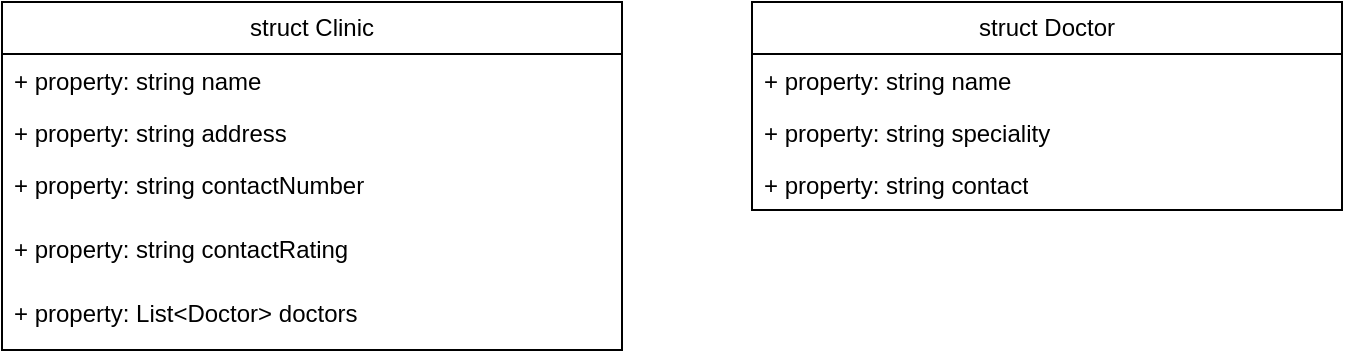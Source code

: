 <mxfile version="21.3.0" type="github">
  <diagram name="Page-1" id="ux112E8dA0GbW55-Ax_-">
    <mxGraphModel dx="1114" dy="612" grid="1" gridSize="10" guides="1" tooltips="1" connect="1" arrows="1" fold="1" page="1" pageScale="1" pageWidth="850" pageHeight="1100" math="0" shadow="0">
      <root>
        <mxCell id="0" />
        <mxCell id="1" parent="0" />
        <mxCell id="bfpxYdFYlCMB-koJXYH1-1" value="struct Clinic" style="swimlane;fontStyle=0;childLayout=stackLayout;horizontal=1;startSize=26;fillColor=none;horizontalStack=0;resizeParent=1;resizeParentMax=0;resizeLast=0;collapsible=1;marginBottom=0;whiteSpace=wrap;html=1;" vertex="1" parent="1">
          <mxGeometry x="50" y="120" width="310" height="174" as="geometry" />
        </mxCell>
        <mxCell id="bfpxYdFYlCMB-koJXYH1-2" value="+ property: string name" style="text;strokeColor=none;fillColor=none;align=left;verticalAlign=top;spacingLeft=4;spacingRight=4;overflow=hidden;rotatable=0;points=[[0,0.5],[1,0.5]];portConstraint=eastwest;whiteSpace=wrap;html=1;" vertex="1" parent="bfpxYdFYlCMB-koJXYH1-1">
          <mxGeometry y="26" width="310" height="26" as="geometry" />
        </mxCell>
        <mxCell id="bfpxYdFYlCMB-koJXYH1-3" value="+ property: string address" style="text;strokeColor=none;fillColor=none;align=left;verticalAlign=top;spacingLeft=4;spacingRight=4;overflow=hidden;rotatable=0;points=[[0,0.5],[1,0.5]];portConstraint=eastwest;whiteSpace=wrap;html=1;" vertex="1" parent="bfpxYdFYlCMB-koJXYH1-1">
          <mxGeometry y="52" width="310" height="26" as="geometry" />
        </mxCell>
        <mxCell id="bfpxYdFYlCMB-koJXYH1-5" value="+ property: string contactNumber" style="text;strokeColor=none;fillColor=none;align=left;verticalAlign=top;spacingLeft=4;spacingRight=4;overflow=hidden;rotatable=0;points=[[0,0.5],[1,0.5]];portConstraint=eastwest;whiteSpace=wrap;html=1;" vertex="1" parent="bfpxYdFYlCMB-koJXYH1-1">
          <mxGeometry y="78" width="310" height="32" as="geometry" />
        </mxCell>
        <mxCell id="bfpxYdFYlCMB-koJXYH1-6" value="+ property: string contactRating" style="text;strokeColor=none;fillColor=none;align=left;verticalAlign=top;spacingLeft=4;spacingRight=4;overflow=hidden;rotatable=0;points=[[0,0.5],[1,0.5]];portConstraint=eastwest;whiteSpace=wrap;html=1;" vertex="1" parent="bfpxYdFYlCMB-koJXYH1-1">
          <mxGeometry y="110" width="310" height="32" as="geometry" />
        </mxCell>
        <mxCell id="bfpxYdFYlCMB-koJXYH1-4" value="+ property: List&amp;lt;Doctor&amp;gt; doctors" style="text;strokeColor=none;fillColor=none;align=left;verticalAlign=top;spacingLeft=4;spacingRight=4;overflow=hidden;rotatable=0;points=[[0,0.5],[1,0.5]];portConstraint=eastwest;whiteSpace=wrap;html=1;" vertex="1" parent="bfpxYdFYlCMB-koJXYH1-1">
          <mxGeometry y="142" width="310" height="32" as="geometry" />
        </mxCell>
        <mxCell id="bfpxYdFYlCMB-koJXYH1-7" value="struct Doctor" style="swimlane;fontStyle=0;childLayout=stackLayout;horizontal=1;startSize=26;fillColor=none;horizontalStack=0;resizeParent=1;resizeParentMax=0;resizeLast=0;collapsible=1;marginBottom=0;whiteSpace=wrap;html=1;" vertex="1" parent="1">
          <mxGeometry x="425" y="120" width="295" height="104" as="geometry" />
        </mxCell>
        <mxCell id="bfpxYdFYlCMB-koJXYH1-8" value="+ property: string name" style="text;strokeColor=none;fillColor=none;align=left;verticalAlign=top;spacingLeft=4;spacingRight=4;overflow=hidden;rotatable=0;points=[[0,0.5],[1,0.5]];portConstraint=eastwest;whiteSpace=wrap;html=1;" vertex="1" parent="bfpxYdFYlCMB-koJXYH1-7">
          <mxGeometry y="26" width="295" height="26" as="geometry" />
        </mxCell>
        <mxCell id="bfpxYdFYlCMB-koJXYH1-9" value="+ property: string speciality&amp;nbsp;" style="text;strokeColor=none;fillColor=none;align=left;verticalAlign=top;spacingLeft=4;spacingRight=4;overflow=hidden;rotatable=0;points=[[0,0.5],[1,0.5]];portConstraint=eastwest;whiteSpace=wrap;html=1;" vertex="1" parent="bfpxYdFYlCMB-koJXYH1-7">
          <mxGeometry y="52" width="295" height="26" as="geometry" />
        </mxCell>
        <mxCell id="bfpxYdFYlCMB-koJXYH1-10" value="+ property: string contact" style="text;strokeColor=none;fillColor=none;align=left;verticalAlign=top;spacingLeft=4;spacingRight=4;overflow=hidden;rotatable=0;points=[[0,0.5],[1,0.5]];portConstraint=eastwest;whiteSpace=wrap;html=1;" vertex="1" parent="bfpxYdFYlCMB-koJXYH1-7">
          <mxGeometry y="78" width="295" height="26" as="geometry" />
        </mxCell>
      </root>
    </mxGraphModel>
  </diagram>
</mxfile>
